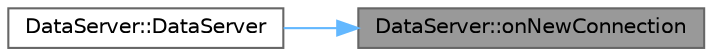 digraph "DataServer::onNewConnection"
{
 // LATEX_PDF_SIZE
  bgcolor="transparent";
  edge [fontname=Helvetica,fontsize=10,labelfontname=Helvetica,labelfontsize=10];
  node [fontname=Helvetica,fontsize=10,shape=box,height=0.2,width=0.4];
  rankdir="RL";
  Node1 [id="Node000001",label="DataServer::onNewConnection",height=0.2,width=0.4,color="gray40", fillcolor="grey60", style="filled", fontcolor="black",tooltip="Handles new client connections."];
  Node1 -> Node2 [id="edge1_Node000001_Node000002",dir="back",color="steelblue1",style="solid",tooltip=" "];
  Node2 [id="Node000002",label="DataServer::DataServer",height=0.2,width=0.4,color="grey40", fillcolor="white", style="filled",URL="$class_data_server.html#aa0570aacab6d7d00db68901cd43695dd",tooltip="Construct a new DataServer object."];
}
